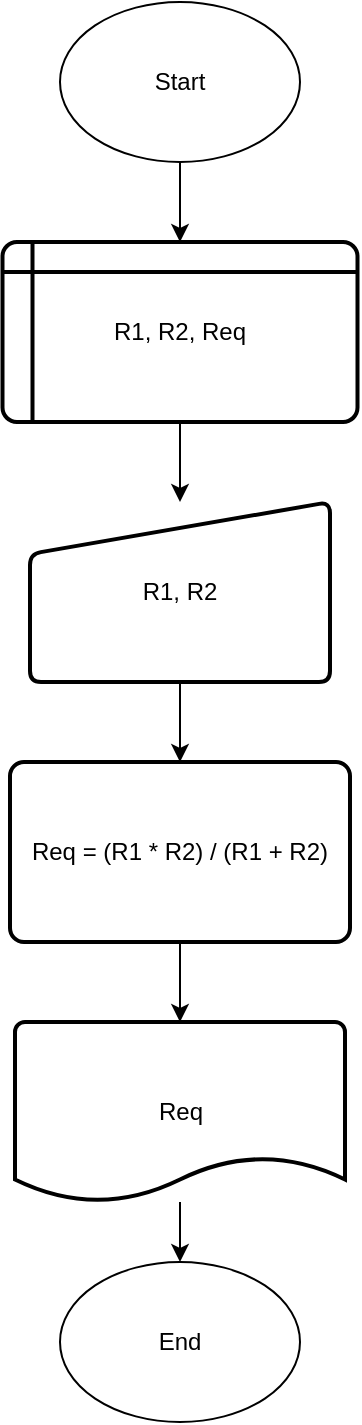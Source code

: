 <mxfile version="13.6.5" type="github">
  <diagram id="7UZjNCGejH-jDzDxRDTr" name="Page-1">
    <mxGraphModel dx="1381" dy="764" grid="1" gridSize="10" guides="1" tooltips="1" connect="1" arrows="1" fold="1" page="1" pageScale="1" pageWidth="827" pageHeight="1169" math="0" shadow="0">
      <root>
        <mxCell id="0" />
        <mxCell id="1" parent="0" />
        <mxCell id="o6Bf3neZBw7UStVurrXm-8" style="edgeStyle=orthogonalEdgeStyle;rounded=0;orthogonalLoop=1;jettySize=auto;html=1;exitX=0.5;exitY=1;exitDx=0;exitDy=0;entryX=0.5;entryY=0;entryDx=0;entryDy=0;" edge="1" parent="1" source="o6Bf3neZBw7UStVurrXm-1" target="o6Bf3neZBw7UStVurrXm-2">
          <mxGeometry relative="1" as="geometry" />
        </mxCell>
        <mxCell id="o6Bf3neZBw7UStVurrXm-1" value="Start" style="ellipse;whiteSpace=wrap;html=1;" vertex="1" parent="1">
          <mxGeometry x="80" y="40" width="120" height="80" as="geometry" />
        </mxCell>
        <mxCell id="o6Bf3neZBw7UStVurrXm-9" style="edgeStyle=orthogonalEdgeStyle;rounded=0;orthogonalLoop=1;jettySize=auto;html=1;exitX=0.5;exitY=1;exitDx=0;exitDy=0;entryX=0.5;entryY=0;entryDx=0;entryDy=0;" edge="1" parent="1" source="o6Bf3neZBw7UStVurrXm-2" target="o6Bf3neZBw7UStVurrXm-3">
          <mxGeometry relative="1" as="geometry" />
        </mxCell>
        <mxCell id="o6Bf3neZBw7UStVurrXm-2" value="R1, R2, Req" style="shape=internalStorage;whiteSpace=wrap;html=1;dx=15;dy=15;rounded=1;arcSize=8;strokeWidth=2;" vertex="1" parent="1">
          <mxGeometry x="51.25" y="160" width="177.5" height="90" as="geometry" />
        </mxCell>
        <mxCell id="o6Bf3neZBw7UStVurrXm-10" style="edgeStyle=orthogonalEdgeStyle;rounded=0;orthogonalLoop=1;jettySize=auto;html=1;exitX=0.5;exitY=1;exitDx=0;exitDy=0;entryX=0.5;entryY=0;entryDx=0;entryDy=0;" edge="1" parent="1" source="o6Bf3neZBw7UStVurrXm-3" target="o6Bf3neZBw7UStVurrXm-4">
          <mxGeometry relative="1" as="geometry" />
        </mxCell>
        <mxCell id="o6Bf3neZBw7UStVurrXm-3" value="R1, R2" style="html=1;strokeWidth=2;shape=manualInput;whiteSpace=wrap;rounded=1;size=26;arcSize=11;" vertex="1" parent="1">
          <mxGeometry x="65" y="290" width="150" height="90" as="geometry" />
        </mxCell>
        <mxCell id="o6Bf3neZBw7UStVurrXm-11" style="edgeStyle=orthogonalEdgeStyle;rounded=0;orthogonalLoop=1;jettySize=auto;html=1;exitX=0.5;exitY=1;exitDx=0;exitDy=0;entryX=0.5;entryY=0;entryDx=0;entryDy=0;entryPerimeter=0;" edge="1" parent="1" source="o6Bf3neZBw7UStVurrXm-4" target="o6Bf3neZBw7UStVurrXm-5">
          <mxGeometry relative="1" as="geometry" />
        </mxCell>
        <mxCell id="o6Bf3neZBw7UStVurrXm-4" value="Req = (R1 * R2) / (R1 + R2)" style="rounded=1;whiteSpace=wrap;html=1;absoluteArcSize=1;arcSize=14;strokeWidth=2;" vertex="1" parent="1">
          <mxGeometry x="55" y="420" width="170" height="90" as="geometry" />
        </mxCell>
        <mxCell id="o6Bf3neZBw7UStVurrXm-5" value="Req" style="strokeWidth=2;html=1;shape=mxgraph.flowchart.document2;whiteSpace=wrap;size=0.25;" vertex="1" parent="1">
          <mxGeometry x="57.5" y="550" width="165" height="90" as="geometry" />
        </mxCell>
        <mxCell id="o6Bf3neZBw7UStVurrXm-6" value="End" style="ellipse;whiteSpace=wrap;html=1;" vertex="1" parent="1">
          <mxGeometry x="80" y="670" width="120" height="80" as="geometry" />
        </mxCell>
        <mxCell id="o6Bf3neZBw7UStVurrXm-7" value="" style="endArrow=classic;html=1;entryX=0.5;entryY=0;entryDx=0;entryDy=0;" edge="1" parent="1" source="o6Bf3neZBw7UStVurrXm-5" target="o6Bf3neZBw7UStVurrXm-6">
          <mxGeometry width="50" height="50" relative="1" as="geometry">
            <mxPoint x="390" y="420" as="sourcePoint" />
            <mxPoint x="440" y="370" as="targetPoint" />
          </mxGeometry>
        </mxCell>
      </root>
    </mxGraphModel>
  </diagram>
</mxfile>
